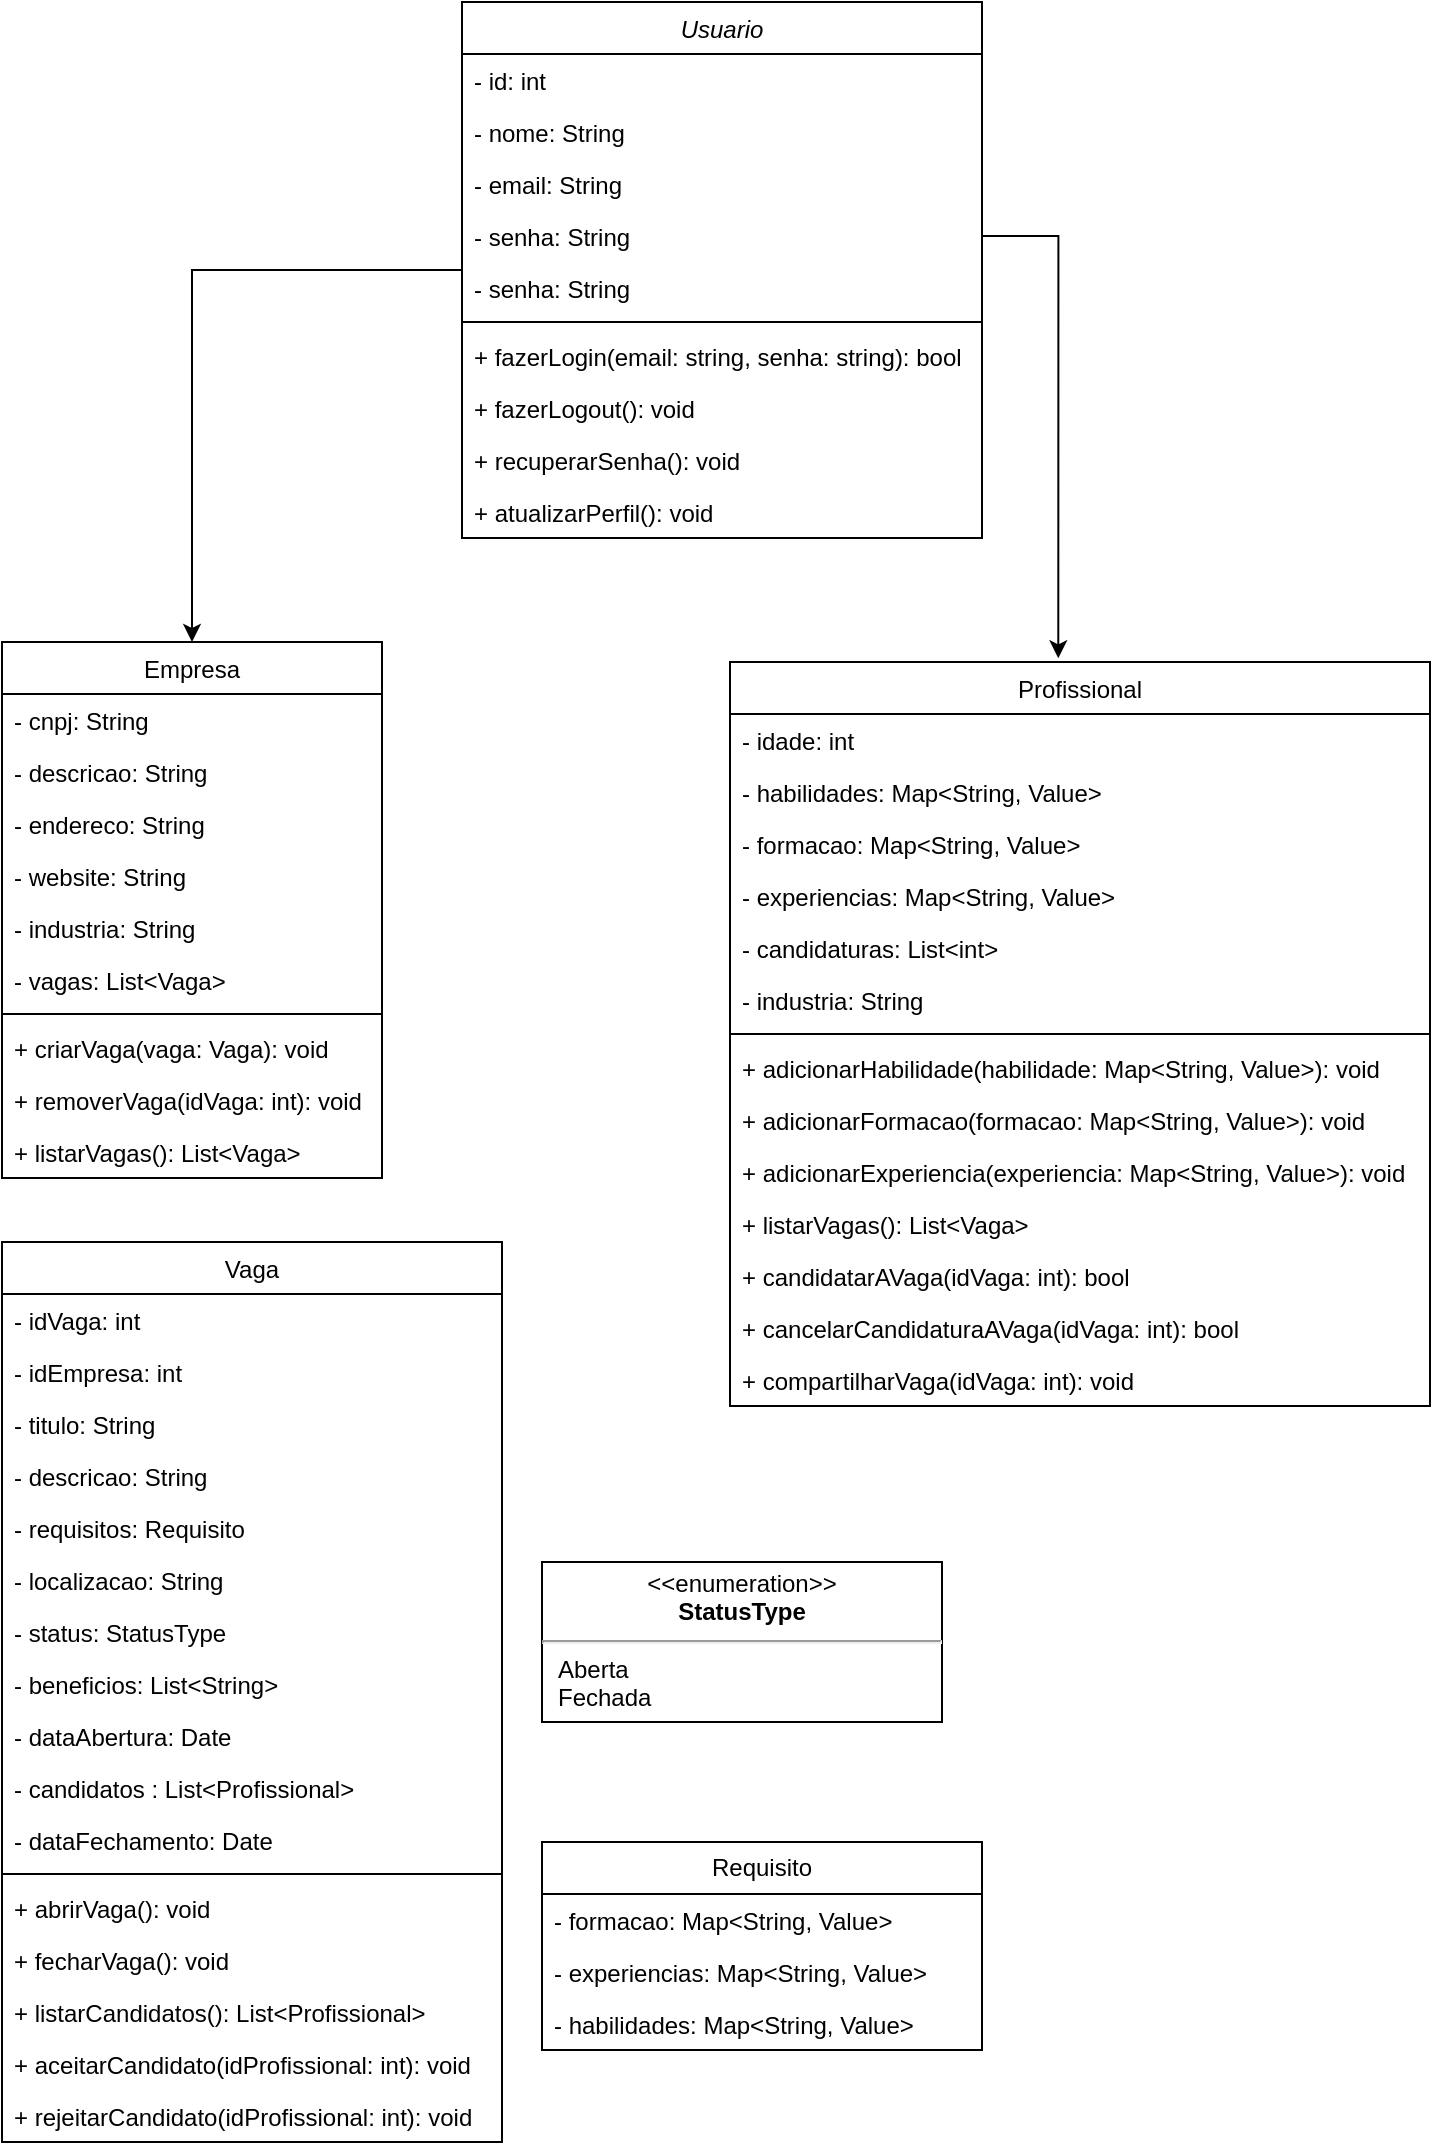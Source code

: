 <mxfile version="21.7.4" type="github">
  <diagram id="C5RBs43oDa-KdzZeNtuy" name="Page-1">
    <mxGraphModel dx="1674" dy="830" grid="1" gridSize="10" guides="1" tooltips="1" connect="1" arrows="1" fold="1" page="1" pageScale="1" pageWidth="827" pageHeight="1169" math="0" shadow="0">
      <root>
        <mxCell id="WIyWlLk6GJQsqaUBKTNV-0" />
        <mxCell id="WIyWlLk6GJQsqaUBKTNV-1" parent="WIyWlLk6GJQsqaUBKTNV-0" />
        <mxCell id="4uDgGDQvQovnwqgLlLWQ-65" style="edgeStyle=orthogonalEdgeStyle;rounded=0;orthogonalLoop=1;jettySize=auto;html=1;entryX=0.5;entryY=0;entryDx=0;entryDy=0;" parent="WIyWlLk6GJQsqaUBKTNV-1" source="zkfFHV4jXpPFQw0GAbJ--0" target="zkfFHV4jXpPFQw0GAbJ--6" edge="1">
          <mxGeometry relative="1" as="geometry" />
        </mxCell>
        <mxCell id="zkfFHV4jXpPFQw0GAbJ--0" value="Usuario" style="swimlane;fontStyle=2;align=center;verticalAlign=top;childLayout=stackLayout;horizontal=1;startSize=26;horizontalStack=0;resizeParent=1;resizeLast=0;collapsible=1;marginBottom=0;rounded=0;shadow=0;strokeWidth=1;" parent="WIyWlLk6GJQsqaUBKTNV-1" vertex="1">
          <mxGeometry x="280" y="10" width="260" height="268" as="geometry">
            <mxRectangle x="230" y="140" width="160" height="26" as="alternateBounds" />
          </mxGeometry>
        </mxCell>
        <mxCell id="4uDgGDQvQovnwqgLlLWQ-7" value="- id: int" style="text;align=left;verticalAlign=top;spacingLeft=4;spacingRight=4;overflow=hidden;rotatable=0;points=[[0,0.5],[1,0.5]];portConstraint=eastwest;" parent="zkfFHV4jXpPFQw0GAbJ--0" vertex="1">
          <mxGeometry y="26" width="260" height="26" as="geometry" />
        </mxCell>
        <mxCell id="zkfFHV4jXpPFQw0GAbJ--1" value="- nome: String" style="text;align=left;verticalAlign=top;spacingLeft=4;spacingRight=4;overflow=hidden;rotatable=0;points=[[0,0.5],[1,0.5]];portConstraint=eastwest;" parent="zkfFHV4jXpPFQw0GAbJ--0" vertex="1">
          <mxGeometry y="52" width="260" height="26" as="geometry" />
        </mxCell>
        <mxCell id="4uDgGDQvQovnwqgLlLWQ-32" value="- email: String" style="text;align=left;verticalAlign=top;spacingLeft=4;spacingRight=4;overflow=hidden;rotatable=0;points=[[0,0.5],[1,0.5]];portConstraint=eastwest;rounded=0;shadow=0;html=0;" parent="zkfFHV4jXpPFQw0GAbJ--0" vertex="1">
          <mxGeometry y="78" width="260" height="26" as="geometry" />
        </mxCell>
        <mxCell id="4uDgGDQvQovnwqgLlLWQ-8" value="- senha: String" style="text;align=left;verticalAlign=top;spacingLeft=4;spacingRight=4;overflow=hidden;rotatable=0;points=[[0,0.5],[1,0.5]];portConstraint=eastwest;rounded=0;shadow=0;html=0;" parent="zkfFHV4jXpPFQw0GAbJ--0" vertex="1">
          <mxGeometry y="104" width="260" height="26" as="geometry" />
        </mxCell>
        <mxCell id="4uDgGDQvQovnwqgLlLWQ-33" value="- senha: String" style="text;align=left;verticalAlign=top;spacingLeft=4;spacingRight=4;overflow=hidden;rotatable=0;points=[[0,0.5],[1,0.5]];portConstraint=eastwest;rounded=0;shadow=0;html=0;" parent="zkfFHV4jXpPFQw0GAbJ--0" vertex="1">
          <mxGeometry y="130" width="260" height="26" as="geometry" />
        </mxCell>
        <mxCell id="4uDgGDQvQovnwqgLlLWQ-10" value="" style="line;html=1;strokeWidth=1;align=left;verticalAlign=middle;spacingTop=-1;spacingLeft=3;spacingRight=3;rotatable=0;labelPosition=right;points=[];portConstraint=eastwest;" parent="zkfFHV4jXpPFQw0GAbJ--0" vertex="1">
          <mxGeometry y="156" width="260" height="8" as="geometry" />
        </mxCell>
        <mxCell id="4uDgGDQvQovnwqgLlLWQ-34" value="+ fazerLogin(email: string, senha: string): bool " style="text;align=left;verticalAlign=top;spacingLeft=4;spacingRight=4;overflow=hidden;rotatable=0;points=[[0,0.5],[1,0.5]];portConstraint=eastwest;rounded=0;shadow=0;html=0;" parent="zkfFHV4jXpPFQw0GAbJ--0" vertex="1">
          <mxGeometry y="164" width="260" height="26" as="geometry" />
        </mxCell>
        <mxCell id="4uDgGDQvQovnwqgLlLWQ-35" value="+ fazerLogout(): void  " style="text;align=left;verticalAlign=top;spacingLeft=4;spacingRight=4;overflow=hidden;rotatable=0;points=[[0,0.5],[1,0.5]];portConstraint=eastwest;rounded=0;shadow=0;html=0;" parent="zkfFHV4jXpPFQw0GAbJ--0" vertex="1">
          <mxGeometry y="190" width="260" height="26" as="geometry" />
        </mxCell>
        <mxCell id="4uDgGDQvQovnwqgLlLWQ-64" value="+ recuperarSenha(): void" style="text;align=left;verticalAlign=top;spacingLeft=4;spacingRight=4;overflow=hidden;rotatable=0;points=[[0,0.5],[1,0.5]];portConstraint=eastwest;rounded=0;shadow=0;html=0;" parent="zkfFHV4jXpPFQw0GAbJ--0" vertex="1">
          <mxGeometry y="216" width="260" height="26" as="geometry" />
        </mxCell>
        <mxCell id="4uDgGDQvQovnwqgLlLWQ-9" value="+ atualizarPerfil(): void" style="text;align=left;verticalAlign=top;spacingLeft=4;spacingRight=4;overflow=hidden;rotatable=0;points=[[0,0.5],[1,0.5]];portConstraint=eastwest;rounded=0;shadow=0;html=0;" parent="zkfFHV4jXpPFQw0GAbJ--0" vertex="1">
          <mxGeometry y="242" width="260" height="26" as="geometry" />
        </mxCell>
        <mxCell id="zkfFHV4jXpPFQw0GAbJ--6" value="Empresa" style="swimlane;fontStyle=0;align=center;verticalAlign=top;childLayout=stackLayout;horizontal=1;startSize=26;horizontalStack=0;resizeParent=1;resizeLast=0;collapsible=1;marginBottom=0;rounded=0;shadow=0;strokeWidth=1;" parent="WIyWlLk6GJQsqaUBKTNV-1" vertex="1">
          <mxGeometry x="50" y="330" width="190" height="268" as="geometry">
            <mxRectangle x="130" y="380" width="160" height="26" as="alternateBounds" />
          </mxGeometry>
        </mxCell>
        <mxCell id="zkfFHV4jXpPFQw0GAbJ--7" value="- cnpj: String" style="text;align=left;verticalAlign=top;spacingLeft=4;spacingRight=4;overflow=hidden;rotatable=0;points=[[0,0.5],[1,0.5]];portConstraint=eastwest;" parent="zkfFHV4jXpPFQw0GAbJ--6" vertex="1">
          <mxGeometry y="26" width="190" height="26" as="geometry" />
        </mxCell>
        <mxCell id="4uDgGDQvQovnwqgLlLWQ-36" value="- descricao: String" style="text;align=left;verticalAlign=top;spacingLeft=4;spacingRight=4;overflow=hidden;rotatable=0;points=[[0,0.5],[1,0.5]];portConstraint=eastwest;" parent="zkfFHV4jXpPFQw0GAbJ--6" vertex="1">
          <mxGeometry y="52" width="190" height="26" as="geometry" />
        </mxCell>
        <mxCell id="4uDgGDQvQovnwqgLlLWQ-2" value="- endereco: String" style="text;align=left;verticalAlign=top;spacingLeft=4;spacingRight=4;overflow=hidden;rotatable=0;points=[[0,0.5],[1,0.5]];portConstraint=eastwest;rounded=0;shadow=0;html=0;" parent="zkfFHV4jXpPFQw0GAbJ--6" vertex="1">
          <mxGeometry y="78" width="190" height="26" as="geometry" />
        </mxCell>
        <mxCell id="zkfFHV4jXpPFQw0GAbJ--8" value="- website: String" style="text;align=left;verticalAlign=top;spacingLeft=4;spacingRight=4;overflow=hidden;rotatable=0;points=[[0,0.5],[1,0.5]];portConstraint=eastwest;rounded=0;shadow=0;html=0;" parent="zkfFHV4jXpPFQw0GAbJ--6" vertex="1">
          <mxGeometry y="104" width="190" height="26" as="geometry" />
        </mxCell>
        <mxCell id="4uDgGDQvQovnwqgLlLWQ-18" value="- industria: String" style="text;align=left;verticalAlign=top;spacingLeft=4;spacingRight=4;overflow=hidden;rotatable=0;points=[[0,0.5],[1,0.5]];portConstraint=eastwest;rounded=0;shadow=0;html=0;" parent="zkfFHV4jXpPFQw0GAbJ--6" vertex="1">
          <mxGeometry y="130" width="190" height="26" as="geometry" />
        </mxCell>
        <mxCell id="4uDgGDQvQovnwqgLlLWQ-3" value="- vagas: List&lt;Vaga&gt;" style="text;align=left;verticalAlign=top;spacingLeft=4;spacingRight=4;overflow=hidden;rotatable=0;points=[[0,0.5],[1,0.5]];portConstraint=eastwest;rounded=0;shadow=0;html=0;" parent="zkfFHV4jXpPFQw0GAbJ--6" vertex="1">
          <mxGeometry y="156" width="190" height="26" as="geometry" />
        </mxCell>
        <mxCell id="4uDgGDQvQovnwqgLlLWQ-4" value="" style="line;html=1;strokeWidth=1;align=left;verticalAlign=middle;spacingTop=-1;spacingLeft=3;spacingRight=3;rotatable=0;labelPosition=right;points=[];portConstraint=eastwest;" parent="zkfFHV4jXpPFQw0GAbJ--6" vertex="1">
          <mxGeometry y="182" width="190" height="8" as="geometry" />
        </mxCell>
        <mxCell id="4uDgGDQvQovnwqgLlLWQ-5" value="+ criarVaga(vaga: Vaga): void&#xa;" style="text;align=left;verticalAlign=top;spacingLeft=4;spacingRight=4;overflow=hidden;rotatable=0;points=[[0,0.5],[1,0.5]];portConstraint=eastwest;rounded=0;shadow=0;html=0;" parent="zkfFHV4jXpPFQw0GAbJ--6" vertex="1">
          <mxGeometry y="190" width="190" height="26" as="geometry" />
        </mxCell>
        <mxCell id="4uDgGDQvQovnwqgLlLWQ-37" value="+ removerVaga(idVaga: int): void " style="text;align=left;verticalAlign=top;spacingLeft=4;spacingRight=4;overflow=hidden;rotatable=0;points=[[0,0.5],[1,0.5]];portConstraint=eastwest;rounded=0;shadow=0;html=0;" parent="zkfFHV4jXpPFQw0GAbJ--6" vertex="1">
          <mxGeometry y="216" width="190" height="26" as="geometry" />
        </mxCell>
        <mxCell id="4uDgGDQvQovnwqgLlLWQ-38" value="+ listarVagas(): List&lt;Vaga&gt;" style="text;align=left;verticalAlign=top;spacingLeft=4;spacingRight=4;overflow=hidden;rotatable=0;points=[[0,0.5],[1,0.5]];portConstraint=eastwest;rounded=0;shadow=0;html=0;" parent="zkfFHV4jXpPFQw0GAbJ--6" vertex="1">
          <mxGeometry y="242" width="190" height="26" as="geometry" />
        </mxCell>
        <mxCell id="4uDgGDQvQovnwqgLlLWQ-0" value="&lt;p style=&quot;margin:0px;margin-top:4px;text-align:center;&quot;&gt;&amp;lt;&amp;lt;enumeration&amp;gt;&amp;gt;&lt;br&gt;&lt;b&gt;StatusType&lt;/b&gt;&lt;/p&gt;&lt;hr&gt;&lt;p style=&quot;margin:0px;margin-left:8px;text-align:left;&quot;&gt;Aberta&lt;br&gt;Fechada&lt;/p&gt;" style="shape=rect;html=1;overflow=fill;whiteSpace=wrap;" parent="WIyWlLk6GJQsqaUBKTNV-1" vertex="1">
          <mxGeometry x="320" y="790" width="200" height="80" as="geometry" />
        </mxCell>
        <mxCell id="4uDgGDQvQovnwqgLlLWQ-11" value="Profissional" style="swimlane;fontStyle=0;align=center;verticalAlign=top;childLayout=stackLayout;horizontal=1;startSize=26;horizontalStack=0;resizeParent=1;resizeLast=0;collapsible=1;marginBottom=0;rounded=0;shadow=0;strokeWidth=1;" parent="WIyWlLk6GJQsqaUBKTNV-1" vertex="1">
          <mxGeometry x="414" y="340" width="350" height="372" as="geometry">
            <mxRectangle x="130" y="380" width="160" height="26" as="alternateBounds" />
          </mxGeometry>
        </mxCell>
        <mxCell id="4uDgGDQvQovnwqgLlLWQ-31" value="- idade: int" style="text;align=left;verticalAlign=top;spacingLeft=4;spacingRight=4;overflow=hidden;rotatable=0;points=[[0,0.5],[1,0.5]];portConstraint=eastwest;rounded=0;shadow=0;html=0;" parent="4uDgGDQvQovnwqgLlLWQ-11" vertex="1">
          <mxGeometry y="26" width="350" height="26" as="geometry" />
        </mxCell>
        <mxCell id="4uDgGDQvQovnwqgLlLWQ-27" value="- habilidades: Map&lt;String, Value&gt;" style="text;align=left;verticalAlign=top;spacingLeft=4;spacingRight=4;overflow=hidden;rotatable=0;points=[[0,0.5],[1,0.5]];portConstraint=eastwest;rounded=0;shadow=0;html=0;" parent="4uDgGDQvQovnwqgLlLWQ-11" vertex="1">
          <mxGeometry y="52" width="350" height="26" as="geometry" />
        </mxCell>
        <mxCell id="4uDgGDQvQovnwqgLlLWQ-30" value="- formacao: Map&lt;String, Value&gt;" style="text;align=left;verticalAlign=top;spacingLeft=4;spacingRight=4;overflow=hidden;rotatable=0;points=[[0,0.5],[1,0.5]];portConstraint=eastwest;rounded=0;shadow=0;html=0;" parent="4uDgGDQvQovnwqgLlLWQ-11" vertex="1">
          <mxGeometry y="78" width="350" height="26" as="geometry" />
        </mxCell>
        <mxCell id="4uDgGDQvQovnwqgLlLWQ-53" value="- experiencias: Map&lt;String, Value&gt;" style="text;align=left;verticalAlign=top;spacingLeft=4;spacingRight=4;overflow=hidden;rotatable=0;points=[[0,0.5],[1,0.5]];portConstraint=eastwest;rounded=0;shadow=0;html=0;" parent="4uDgGDQvQovnwqgLlLWQ-11" vertex="1">
          <mxGeometry y="104" width="350" height="26" as="geometry" />
        </mxCell>
        <mxCell id="4uDgGDQvQovnwqgLlLWQ-61" value="- candidaturas: List&lt;int&gt;" style="text;align=left;verticalAlign=top;spacingLeft=4;spacingRight=4;overflow=hidden;rotatable=0;points=[[0,0.5],[1,0.5]];portConstraint=eastwest;rounded=0;shadow=0;html=0;" parent="4uDgGDQvQovnwqgLlLWQ-11" vertex="1">
          <mxGeometry y="130" width="350" height="26" as="geometry" />
        </mxCell>
        <mxCell id="4uDgGDQvQovnwqgLlLWQ-28" value="- industria: String" style="text;align=left;verticalAlign=top;spacingLeft=4;spacingRight=4;overflow=hidden;rotatable=0;points=[[0,0.5],[1,0.5]];portConstraint=eastwest;rounded=0;shadow=0;html=0;" parent="4uDgGDQvQovnwqgLlLWQ-11" vertex="1">
          <mxGeometry y="156" width="350" height="26" as="geometry" />
        </mxCell>
        <mxCell id="4uDgGDQvQovnwqgLlLWQ-16" value="" style="line;html=1;strokeWidth=1;align=left;verticalAlign=middle;spacingTop=-1;spacingLeft=3;spacingRight=3;rotatable=0;labelPosition=right;points=[];portConstraint=eastwest;" parent="4uDgGDQvQovnwqgLlLWQ-11" vertex="1">
          <mxGeometry y="182" width="350" height="8" as="geometry" />
        </mxCell>
        <mxCell id="4uDgGDQvQovnwqgLlLWQ-54" value="+ adicionarHabilidade(habilidade: Map&lt;String, Value&gt;): void&#xa;" style="text;align=left;verticalAlign=top;spacingLeft=4;spacingRight=4;overflow=hidden;rotatable=0;points=[[0,0.5],[1,0.5]];portConstraint=eastwest;rounded=0;shadow=0;html=0;" parent="4uDgGDQvQovnwqgLlLWQ-11" vertex="1">
          <mxGeometry y="190" width="350" height="26" as="geometry" />
        </mxCell>
        <mxCell id="4uDgGDQvQovnwqgLlLWQ-56" value="+ adicionarFormacao(formacao: Map&lt;String, Value&gt;): void&#xa;" style="text;align=left;verticalAlign=top;spacingLeft=4;spacingRight=4;overflow=hidden;rotatable=0;points=[[0,0.5],[1,0.5]];portConstraint=eastwest;rounded=0;shadow=0;html=0;" parent="4uDgGDQvQovnwqgLlLWQ-11" vertex="1">
          <mxGeometry y="216" width="350" height="26" as="geometry" />
        </mxCell>
        <mxCell id="4uDgGDQvQovnwqgLlLWQ-55" value="+ adicionarExperiencia(experiencia: Map&lt;String, Value&gt;): void&#xa;" style="text;align=left;verticalAlign=top;spacingLeft=4;spacingRight=4;overflow=hidden;rotatable=0;points=[[0,0.5],[1,0.5]];portConstraint=eastwest;rounded=0;shadow=0;html=0;" parent="4uDgGDQvQovnwqgLlLWQ-11" vertex="1">
          <mxGeometry y="242" width="350" height="26" as="geometry" />
        </mxCell>
        <mxCell id="4uDgGDQvQovnwqgLlLWQ-58" value="+ listarVagas(): List&lt;Vaga&gt;" style="text;align=left;verticalAlign=top;spacingLeft=4;spacingRight=4;overflow=hidden;rotatable=0;points=[[0,0.5],[1,0.5]];portConstraint=eastwest;rounded=0;shadow=0;html=0;" parent="4uDgGDQvQovnwqgLlLWQ-11" vertex="1">
          <mxGeometry y="268" width="350" height="26" as="geometry" />
        </mxCell>
        <mxCell id="4uDgGDQvQovnwqgLlLWQ-59" value="+ candidatarAVaga(idVaga: int): bool " style="text;align=left;verticalAlign=top;spacingLeft=4;spacingRight=4;overflow=hidden;rotatable=0;points=[[0,0.5],[1,0.5]];portConstraint=eastwest;rounded=0;shadow=0;html=0;" parent="4uDgGDQvQovnwqgLlLWQ-11" vertex="1">
          <mxGeometry y="294" width="350" height="26" as="geometry" />
        </mxCell>
        <mxCell id="4uDgGDQvQovnwqgLlLWQ-60" value="+ cancelarCandidaturaAVaga(idVaga: int): bool " style="text;align=left;verticalAlign=top;spacingLeft=4;spacingRight=4;overflow=hidden;rotatable=0;points=[[0,0.5],[1,0.5]];portConstraint=eastwest;rounded=0;shadow=0;html=0;" parent="4uDgGDQvQovnwqgLlLWQ-11" vertex="1">
          <mxGeometry y="320" width="350" height="26" as="geometry" />
        </mxCell>
        <mxCell id="4uDgGDQvQovnwqgLlLWQ-63" value="+ compartilharVaga(idVaga: int): void" style="text;align=left;verticalAlign=top;spacingLeft=4;spacingRight=4;overflow=hidden;rotatable=0;points=[[0,0.5],[1,0.5]];portConstraint=eastwest;rounded=0;shadow=0;html=0;" parent="4uDgGDQvQovnwqgLlLWQ-11" vertex="1">
          <mxGeometry y="346" width="350" height="26" as="geometry" />
        </mxCell>
        <mxCell id="4uDgGDQvQovnwqgLlLWQ-19" value="Vaga" style="swimlane;fontStyle=0;align=center;verticalAlign=top;childLayout=stackLayout;horizontal=1;startSize=26;horizontalStack=0;resizeParent=1;resizeLast=0;collapsible=1;marginBottom=0;rounded=0;shadow=0;strokeWidth=1;" parent="WIyWlLk6GJQsqaUBKTNV-1" vertex="1">
          <mxGeometry x="50" y="630" width="250" height="450" as="geometry">
            <mxRectangle x="130" y="380" width="160" height="26" as="alternateBounds" />
          </mxGeometry>
        </mxCell>
        <mxCell id="4uDgGDQvQovnwqgLlLWQ-39" value="- idVaga: int" style="text;align=left;verticalAlign=top;spacingLeft=4;spacingRight=4;overflow=hidden;rotatable=0;points=[[0,0.5],[1,0.5]];portConstraint=eastwest;" parent="4uDgGDQvQovnwqgLlLWQ-19" vertex="1">
          <mxGeometry y="26" width="250" height="26" as="geometry" />
        </mxCell>
        <mxCell id="4uDgGDQvQovnwqgLlLWQ-44" value="- idEmpresa: int" style="text;align=left;verticalAlign=top;spacingLeft=4;spacingRight=4;overflow=hidden;rotatable=0;points=[[0,0.5],[1,0.5]];portConstraint=eastwest;rounded=0;shadow=0;html=0;" parent="4uDgGDQvQovnwqgLlLWQ-19" vertex="1">
          <mxGeometry y="52" width="250" height="26" as="geometry" />
        </mxCell>
        <mxCell id="4uDgGDQvQovnwqgLlLWQ-20" value="- titulo: String" style="text;align=left;verticalAlign=top;spacingLeft=4;spacingRight=4;overflow=hidden;rotatable=0;points=[[0,0.5],[1,0.5]];portConstraint=eastwest;" parent="4uDgGDQvQovnwqgLlLWQ-19" vertex="1">
          <mxGeometry y="78" width="250" height="26" as="geometry" />
        </mxCell>
        <mxCell id="4uDgGDQvQovnwqgLlLWQ-21" value="- descricao: String" style="text;align=left;verticalAlign=top;spacingLeft=4;spacingRight=4;overflow=hidden;rotatable=0;points=[[0,0.5],[1,0.5]];portConstraint=eastwest;rounded=0;shadow=0;html=0;" parent="4uDgGDQvQovnwqgLlLWQ-19" vertex="1">
          <mxGeometry y="104" width="250" height="26" as="geometry" />
        </mxCell>
        <mxCell id="4uDgGDQvQovnwqgLlLWQ-51" value="- requisitos: Requisito" style="text;align=left;verticalAlign=top;spacingLeft=4;spacingRight=4;overflow=hidden;rotatable=0;points=[[0,0.5],[1,0.5]];portConstraint=eastwest;rounded=0;shadow=0;html=0;" parent="4uDgGDQvQovnwqgLlLWQ-19" vertex="1">
          <mxGeometry y="130" width="250" height="26" as="geometry" />
        </mxCell>
        <mxCell id="4uDgGDQvQovnwqgLlLWQ-40" value="- localizacao: String" style="text;align=left;verticalAlign=top;spacingLeft=4;spacingRight=4;overflow=hidden;rotatable=0;points=[[0,0.5],[1,0.5]];portConstraint=eastwest;rounded=0;shadow=0;html=0;" parent="4uDgGDQvQovnwqgLlLWQ-19" vertex="1">
          <mxGeometry y="156" width="250" height="26" as="geometry" />
        </mxCell>
        <mxCell id="4uDgGDQvQovnwqgLlLWQ-52" value="- status: StatusType" style="text;align=left;verticalAlign=top;spacingLeft=4;spacingRight=4;overflow=hidden;rotatable=0;points=[[0,0.5],[1,0.5]];portConstraint=eastwest;rounded=0;shadow=0;html=0;" parent="4uDgGDQvQovnwqgLlLWQ-19" vertex="1">
          <mxGeometry y="182" width="250" height="26" as="geometry" />
        </mxCell>
        <mxCell id="4uDgGDQvQovnwqgLlLWQ-42" value="- beneficios: List&lt;String&gt;" style="text;align=left;verticalAlign=top;spacingLeft=4;spacingRight=4;overflow=hidden;rotatable=0;points=[[0,0.5],[1,0.5]];portConstraint=eastwest;rounded=0;shadow=0;html=0;" parent="4uDgGDQvQovnwqgLlLWQ-19" vertex="1">
          <mxGeometry y="208" width="250" height="26" as="geometry" />
        </mxCell>
        <mxCell id="4uDgGDQvQovnwqgLlLWQ-43" value="- dataAbertura: Date" style="text;align=left;verticalAlign=top;spacingLeft=4;spacingRight=4;overflow=hidden;rotatable=0;points=[[0,0.5],[1,0.5]];portConstraint=eastwest;rounded=0;shadow=0;html=0;" parent="4uDgGDQvQovnwqgLlLWQ-19" vertex="1">
          <mxGeometry y="234" width="250" height="26" as="geometry" />
        </mxCell>
        <mxCell id="4uDgGDQvQovnwqgLlLWQ-50" value="- candidatos : List&lt;Profissional&gt;" style="text;align=left;verticalAlign=top;spacingLeft=4;spacingRight=4;overflow=hidden;rotatable=0;points=[[0,0.5],[1,0.5]];portConstraint=eastwest;rounded=0;shadow=0;html=0;" parent="4uDgGDQvQovnwqgLlLWQ-19" vertex="1">
          <mxGeometry y="260" width="250" height="26" as="geometry" />
        </mxCell>
        <mxCell id="4uDgGDQvQovnwqgLlLWQ-41" value="- dataFechamento: Date" style="text;align=left;verticalAlign=top;spacingLeft=4;spacingRight=4;overflow=hidden;rotatable=0;points=[[0,0.5],[1,0.5]];portConstraint=eastwest;rounded=0;shadow=0;html=0;" parent="4uDgGDQvQovnwqgLlLWQ-19" vertex="1">
          <mxGeometry y="286" width="250" height="26" as="geometry" />
        </mxCell>
        <mxCell id="4uDgGDQvQovnwqgLlLWQ-25" value="" style="line;html=1;strokeWidth=1;align=left;verticalAlign=middle;spacingTop=-1;spacingLeft=3;spacingRight=3;rotatable=0;labelPosition=right;points=[];portConstraint=eastwest;" parent="4uDgGDQvQovnwqgLlLWQ-19" vertex="1">
          <mxGeometry y="312" width="250" height="8" as="geometry" />
        </mxCell>
        <mxCell id="4uDgGDQvQovnwqgLlLWQ-45" value="+ abrirVaga(): void " style="text;align=left;verticalAlign=top;spacingLeft=4;spacingRight=4;overflow=hidden;rotatable=0;points=[[0,0.5],[1,0.5]];portConstraint=eastwest;rounded=0;shadow=0;html=0;" parent="4uDgGDQvQovnwqgLlLWQ-19" vertex="1">
          <mxGeometry y="320" width="250" height="26" as="geometry" />
        </mxCell>
        <mxCell id="4uDgGDQvQovnwqgLlLWQ-46" value="+ fecharVaga(): void " style="text;align=left;verticalAlign=top;spacingLeft=4;spacingRight=4;overflow=hidden;rotatable=0;points=[[0,0.5],[1,0.5]];portConstraint=eastwest;rounded=0;shadow=0;html=0;" parent="4uDgGDQvQovnwqgLlLWQ-19" vertex="1">
          <mxGeometry y="346" width="250" height="26" as="geometry" />
        </mxCell>
        <mxCell id="4uDgGDQvQovnwqgLlLWQ-47" value="+ listarCandidatos(): List&lt;Profissional&gt;" style="text;align=left;verticalAlign=top;spacingLeft=4;spacingRight=4;overflow=hidden;rotatable=0;points=[[0,0.5],[1,0.5]];portConstraint=eastwest;rounded=0;shadow=0;html=0;" parent="4uDgGDQvQovnwqgLlLWQ-19" vertex="1">
          <mxGeometry y="372" width="250" height="26" as="geometry" />
        </mxCell>
        <mxCell id="4uDgGDQvQovnwqgLlLWQ-48" value=" + aceitarCandidato(idProfissional: int): void " style="text;align=left;verticalAlign=top;spacingLeft=4;spacingRight=4;overflow=hidden;rotatable=0;points=[[0,0.5],[1,0.5]];portConstraint=eastwest;rounded=0;shadow=0;html=0;" parent="4uDgGDQvQovnwqgLlLWQ-19" vertex="1">
          <mxGeometry y="398" width="250" height="26" as="geometry" />
        </mxCell>
        <mxCell id="4uDgGDQvQovnwqgLlLWQ-49" value="+ rejeitarCandidato(idProfissional: int): void" style="text;align=left;verticalAlign=top;spacingLeft=4;spacingRight=4;overflow=hidden;rotatable=0;points=[[0,0.5],[1,0.5]];portConstraint=eastwest;rounded=0;shadow=0;html=0;" parent="4uDgGDQvQovnwqgLlLWQ-19" vertex="1">
          <mxGeometry y="424" width="250" height="26" as="geometry" />
        </mxCell>
        <mxCell id="4uDgGDQvQovnwqgLlLWQ-66" style="edgeStyle=orthogonalEdgeStyle;rounded=0;orthogonalLoop=1;jettySize=auto;html=1;entryX=0.469;entryY=-0.005;entryDx=0;entryDy=0;entryPerimeter=0;" parent="WIyWlLk6GJQsqaUBKTNV-1" source="4uDgGDQvQovnwqgLlLWQ-8" target="4uDgGDQvQovnwqgLlLWQ-11" edge="1">
          <mxGeometry relative="1" as="geometry" />
        </mxCell>
        <mxCell id="jzrNyIMTzpLRvtY5C_nk-0" value="Requisito" style="swimlane;fontStyle=0;childLayout=stackLayout;horizontal=1;startSize=26;fillColor=none;horizontalStack=0;resizeParent=1;resizeParentMax=0;resizeLast=0;collapsible=1;marginBottom=0;whiteSpace=wrap;html=1;" vertex="1" parent="WIyWlLk6GJQsqaUBKTNV-1">
          <mxGeometry x="320" y="930" width="220" height="104" as="geometry" />
        </mxCell>
        <mxCell id="jzrNyIMTzpLRvtY5C_nk-5" value="- formacao: Map&lt;String, Value&gt;" style="text;align=left;verticalAlign=top;spacingLeft=4;spacingRight=4;overflow=hidden;rotatable=0;points=[[0,0.5],[1,0.5]];portConstraint=eastwest;rounded=0;shadow=0;html=0;" vertex="1" parent="jzrNyIMTzpLRvtY5C_nk-0">
          <mxGeometry y="26" width="220" height="26" as="geometry" />
        </mxCell>
        <mxCell id="jzrNyIMTzpLRvtY5C_nk-6" value="- experiencias: Map&lt;String, Value&gt;" style="text;align=left;verticalAlign=top;spacingLeft=4;spacingRight=4;overflow=hidden;rotatable=0;points=[[0,0.5],[1,0.5]];portConstraint=eastwest;rounded=0;shadow=0;html=0;" vertex="1" parent="jzrNyIMTzpLRvtY5C_nk-0">
          <mxGeometry y="52" width="220" height="26" as="geometry" />
        </mxCell>
        <mxCell id="jzrNyIMTzpLRvtY5C_nk-7" value="- habilidades: Map&lt;String, Value&gt;" style="text;align=left;verticalAlign=top;spacingLeft=4;spacingRight=4;overflow=hidden;rotatable=0;points=[[0,0.5],[1,0.5]];portConstraint=eastwest;rounded=0;shadow=0;html=0;" vertex="1" parent="jzrNyIMTzpLRvtY5C_nk-0">
          <mxGeometry y="78" width="220" height="26" as="geometry" />
        </mxCell>
      </root>
    </mxGraphModel>
  </diagram>
</mxfile>
